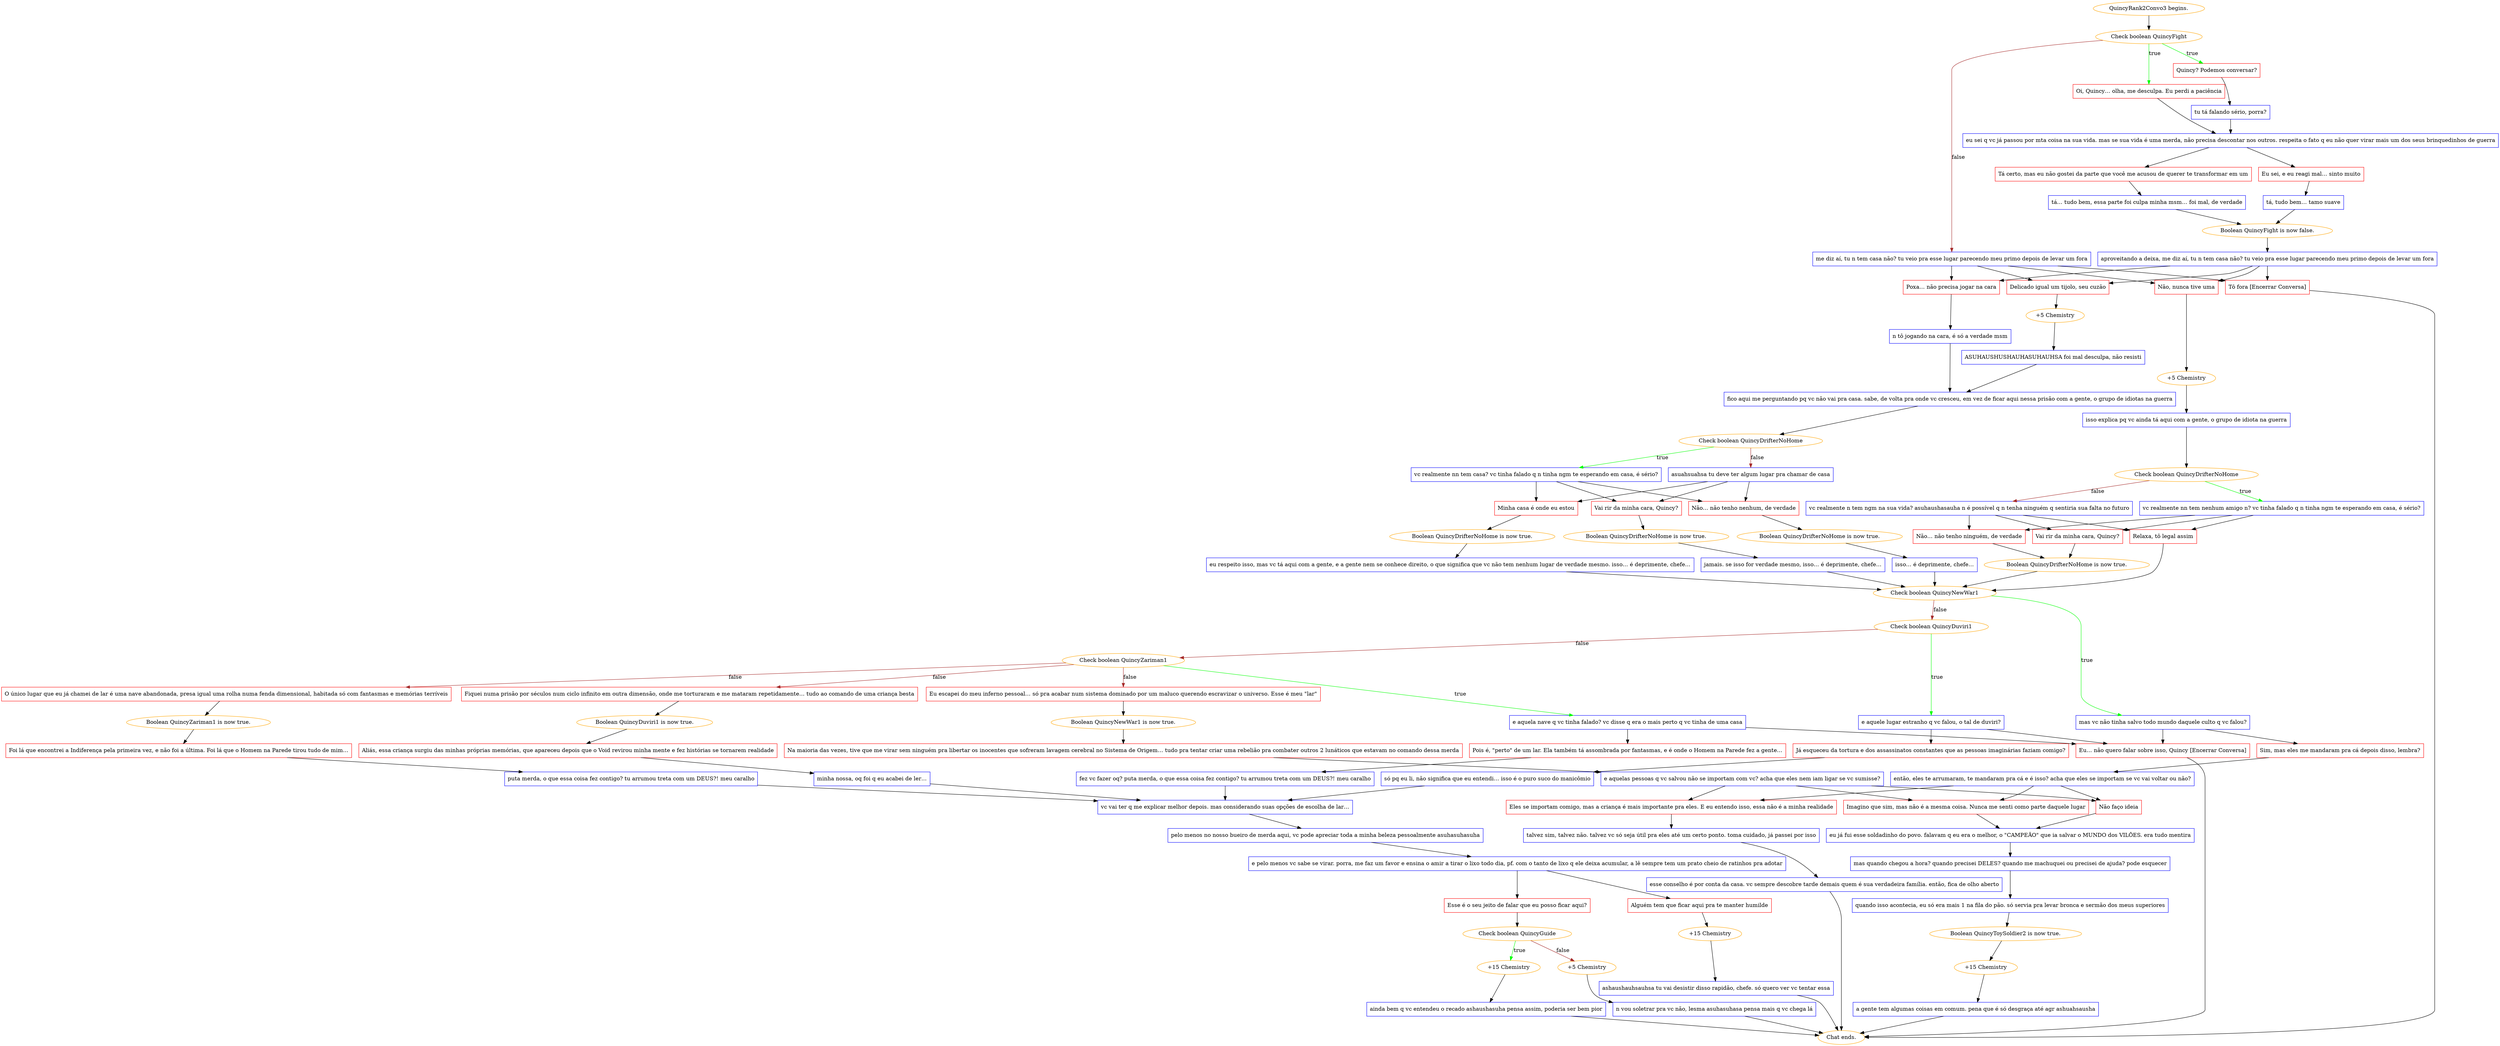 digraph {
	"QuincyRank2Convo3 begins." [color=orange];
		"QuincyRank2Convo3 begins." -> j1601702419;
	j1601702419 [label="Check boolean QuincyFight",color=orange];
		j1601702419 -> j1681877099 [label=true,color=green];
		j1601702419 -> j2352167716 [label=true,color=green];
		j1601702419 -> j2683670818 [label=false,color=brown];
	j1681877099 [label="Quincy? Podemos conversar?",shape=box,color=red];
		j1681877099 -> j3765297598;
	j2352167716 [label="Oi, Quincy… olha, me desculpa. Eu perdi a paciência",shape=box,color=red];
		j2352167716 -> j1499616147;
	j2683670818 [label="me diz aí, tu n tem casa não? tu veio pra esse lugar parecendo meu primo depois de levar um fora",shape=box,color=blue];
		j2683670818 -> j519952736;
		j2683670818 -> j214885001;
		j2683670818 -> j3488411697;
		j2683670818 -> j1847246295;
	j3765297598 [label="tu tá falando sério, porra?",shape=box,color=blue];
		j3765297598 -> j1499616147;
	j1499616147 [label="eu sei q vc já passou por mta coisa na sua vida. mas se sua vida é uma merda, não precisa descontar nos outros. respeita o fato q eu não quer virar mais um dos seus brinquedinhos de guerra",shape=box,color=blue];
		j1499616147 -> j1372262187;
		j1499616147 -> j1381284862;
	j519952736 [label="Não, nunca tive uma",shape=box,color=red];
		j519952736 -> j4091753533;
	j214885001 [label="Poxa… não precisa jogar na cara",shape=box,color=red];
		j214885001 -> j643966177;
	j3488411697 [label="Delicado igual um tijolo, seu cuzão",shape=box,color=red];
		j3488411697 -> j2290186470;
	j1847246295 [label="Tô fora [Encerrar Conversa]",shape=box,color=red];
		j1847246295 -> "Chat ends.";
	j1372262187 [label="Tá certo, mas eu não gostei da parte que você me acusou de querer te transformar em um",shape=box,color=red];
		j1372262187 -> j2646194989;
	j1381284862 [label="Eu sei, e eu reagi mal… sinto muito",shape=box,color=red];
		j1381284862 -> j2915365983;
	j4091753533 [label="+5 Chemistry",color=orange];
		j4091753533 -> j1991312621;
	j643966177 [label="n tô jogando na cara, é só a verdade msm",shape=box,color=blue];
		j643966177 -> j1957881872;
	j2290186470 [label="+5 Chemistry",color=orange];
		j2290186470 -> j1564678691;
	"Chat ends." [color=orange];
	j2646194989 [label="tá… tudo bem, essa parte foi culpa minha msm… foi mal, de verdade",shape=box,color=blue];
		j2646194989 -> j2230673096;
	j2915365983 [label="tá, tudo bem… tamo suave",shape=box,color=blue];
		j2915365983 -> j2230673096;
	j1991312621 [label="isso explica pq vc ainda tá aqui com a gente, o grupo de idiota na guerra",shape=box,color=blue];
		j1991312621 -> j4197026530;
	j1957881872 [label="fico aqui me perguntando pq vc não vai pra casa. sabe, de volta pra onde vc cresceu, em vez de ficar aqui nessa prisão com a gente, o grupo de idiotas na guerra",shape=box,color=blue];
		j1957881872 -> j1894094016;
	j1564678691 [label="ASUHAUSHUSHAUHASUHAUHSA foi mal desculpa, não resisti",shape=box,color=blue];
		j1564678691 -> j1957881872;
	j2230673096 [label="Boolean QuincyFight is now false.",color=orange];
		j2230673096 -> j839271425;
	j4197026530 [label="Check boolean QuincyDrifterNoHome",color=orange];
		j4197026530 -> j854425806 [label=true,color=green];
		j4197026530 -> j2729160862 [label=false,color=brown];
	j1894094016 [label="Check boolean QuincyDrifterNoHome",color=orange];
		j1894094016 -> j823548821 [label=true,color=green];
		j1894094016 -> j2669731162 [label=false,color=brown];
	j839271425 [label="aproveitando a deixa, me diz aí, tu n tem casa não? tu veio pra esse lugar parecendo meu primo depois de levar um fora",shape=box,color=blue];
		j839271425 -> j519952736;
		j839271425 -> j214885001;
		j839271425 -> j3488411697;
		j839271425 -> j1847246295;
	j854425806 [label="vc realmente nn tem nenhum amigo n? vc tinha falado q n tinha ngm te esperando em casa, é sério?",shape=box,color=blue];
		j854425806 -> j158312877;
		j854425806 -> j2493229393;
		j854425806 -> j2968213880;
	j2729160862 [label="vc realmente n tem ngm na sua vida? asuhaushasauha n é possível q n tenha ninguém q sentiria sua falta no futuro",shape=box,color=blue];
		j2729160862 -> j158312877;
		j2729160862 -> j2493229393;
		j2729160862 -> j2968213880;
	j823548821 [label="vc realmente nn tem casa? vc tinha falado q n tinha ngm te esperando em casa, é sério?",shape=box,color=blue];
		j823548821 -> j3461061956;
		j823548821 -> j3591517837;
		j823548821 -> j3837724795;
	j2669731162 [label="asuahsuahsa tu deve ter algum lugar pra chamar de casa",shape=box,color=blue];
		j2669731162 -> j3461061956;
		j2669731162 -> j3591517837;
		j2669731162 -> j3837724795;
	j158312877 [label="Não… não tenho ninguém, de verdade",shape=box,color=red];
		j158312877 -> j3282833082;
	j2493229393 [label="Vai rir da minha cara, Quincy?",shape=box,color=red];
		j2493229393 -> j3282833082;
	j2968213880 [label="Relaxa, tô legal assim",shape=box,color=red];
		j2968213880 -> j3757093126;
	j3461061956 [label="Não… não tenho nenhum, de verdade",shape=box,color=red];
		j3461061956 -> j566411274;
	j3591517837 [label="Vai rir da minha cara, Quincy?",shape=box,color=red];
		j3591517837 -> j776329059;
	j3837724795 [label="Minha casa é onde eu estou",shape=box,color=red];
		j3837724795 -> j3889489035;
	j3282833082 [label="Boolean QuincyDrifterNoHome is now true.",color=orange];
		j3282833082 -> j3757093126;
	j3757093126 [label="Check boolean QuincyNewWar1",color=orange];
		j3757093126 -> j4053933792 [label=true,color=green];
		j3757093126 -> j2045940686 [label=false,color=brown];
	j566411274 [label="Boolean QuincyDrifterNoHome is now true.",color=orange];
		j566411274 -> j465178419;
	j776329059 [label="Boolean QuincyDrifterNoHome is now true.",color=orange];
		j776329059 -> j3171736797;
	j3889489035 [label="Boolean QuincyDrifterNoHome is now true.",color=orange];
		j3889489035 -> j234519662;
	j4053933792 [label="mas vc não tinha salvo todo mundo daquele culto q vc falou?",shape=box,color=blue];
		j4053933792 -> j1033506653;
		j4053933792 -> j319976353;
	j2045940686 [label="Check boolean QuincyDuviri1",color=orange];
		j2045940686 -> j4279817261 [label=true,color=green];
		j2045940686 -> j931242892 [label=false,color=brown];
	j465178419 [label="isso… é deprimente, chefe…",shape=box,color=blue];
		j465178419 -> j3757093126;
	j3171736797 [label="jamais. se isso for verdade mesmo, isso… é deprimente, chefe…",shape=box,color=blue];
		j3171736797 -> j3757093126;
	j234519662 [label="eu respeito isso, mas vc tá aqui com a gente, e a gente nem se conhece direito, o que significa que vc não tem nenhum lugar de verdade mesmo. isso… é deprimente, chefe…",shape=box,color=blue];
		j234519662 -> j3757093126;
	j1033506653 [label="Sim, mas eles me mandaram pra cá depois disso, lembra?",shape=box,color=red];
		j1033506653 -> j1338022017;
	j319976353 [label="Eu… não quero falar sobre isso, Quincy [Encerrar Conversa]",shape=box,color=red];
		j319976353 -> "Chat ends.";
	j4279817261 [label="e aquele lugar estranho q vc falou, o tal de duviri?",shape=box,color=blue];
		j4279817261 -> j3788341644;
		j4279817261 -> j319976353;
	j931242892 [label="Check boolean QuincyZariman1",color=orange];
		j931242892 -> j3873718199 [label=true,color=green];
		j931242892 -> j700842428 [label=false,color=brown];
		j931242892 -> j2609276859 [label=false,color=brown];
		j931242892 -> j1385967457 [label=false,color=brown];
	j1338022017 [label="então, eles te arrumaram, te mandaram pra cá e é isso? acha que eles se importam se vc vai voltar ou não?",shape=box,color=blue];
		j1338022017 -> j2236493130;
		j1338022017 -> j1343635685;
		j1338022017 -> j1401777225;
	j3788341644 [label="Já esqueceu da tortura e dos assassinatos constantes que as pessoas imaginárias faziam comigo?",shape=box,color=red];
		j3788341644 -> j2483122118;
	j3873718199 [label="e aquela nave q vc tinha falado? vc disse q era o mais perto q vc tinha de uma casa",shape=box,color=blue];
		j3873718199 -> j1865540477;
		j3873718199 -> j319976353;
	j700842428 [label="Eu escapei do meu inferno pessoal… só pra acabar num sistema dominado por um maluco querendo escravizar o universo. Esse é meu \"lar\"",shape=box,color=red];
		j700842428 -> j3213751414;
	j2609276859 [label="O único lugar que eu já chamei de lar é uma nave abandonada, presa igual uma rolha numa fenda dimensional, habitada só com fantasmas e memórias terríveis",shape=box,color=red];
		j2609276859 -> j646685535;
	j1385967457 [label="Fiquei numa prisão por séculos num ciclo infinito em outra dimensão, onde me torturaram e me mataram repetidamente… tudo ao comando de uma criança besta",shape=box,color=red];
		j1385967457 -> j3191148545;
	j2236493130 [label="Não faço ideia",shape=box,color=red];
		j2236493130 -> j1889269903;
	j1343635685 [label="Imagino que sim, mas não é a mesma coisa. Nunca me senti como parte daquele lugar",shape=box,color=red];
		j1343635685 -> j1889269903;
	j1401777225 [label="Eles se importam comigo, mas a criança é mais importante pra eles. E eu entendo isso, essa não é a minha realidade",shape=box,color=red];
		j1401777225 -> j4264347981;
	j2483122118 [label="só pq eu li, não significa que eu entendi… isso é o puro suco do manicômio",shape=box,color=blue];
		j2483122118 -> j3399117029;
	j1865540477 [label="Pois é, \"perto\" de um lar. Ela também tá assombrada por fantasmas, e é onde o Homem na Parede fez a gente…",shape=box,color=red];
		j1865540477 -> j1588339536;
	j3213751414 [label="Boolean QuincyNewWar1 is now true.",color=orange];
		j3213751414 -> j1861175156;
	j646685535 [label="Boolean QuincyZariman1 is now true.",color=orange];
		j646685535 -> j3417478849;
	j3191148545 [label="Boolean QuincyDuviri1 is now true.",color=orange];
		j3191148545 -> j2443607064;
	j1889269903 [label="eu já fui esse soldadinho do povo. falavam q eu era o melhor, o \"CAMPEÃO\" que ia salvar o MUNDO dos VILÕES. era tudo mentira",shape=box,color=blue];
		j1889269903 -> j1133412596;
	j4264347981 [label="talvez sim, talvez não. talvez vc só seja útil pra eles até um certo ponto. toma cuidado, já passei por isso",shape=box,color=blue];
		j4264347981 -> j1855567676;
	j3399117029 [label="vc vai ter q me explicar melhor depois. mas considerando suas opções de escolha de lar…",shape=box,color=blue];
		j3399117029 -> j3564886183;
	j1588339536 [label="fez vc fazer oq? puta merda, o que essa coisa fez contigo? tu arrumou treta com um DEUS?! meu caralho",shape=box,color=blue];
		j1588339536 -> j3399117029;
	j1861175156 [label="Na maioria das vezes, tive que me virar sem ninguém pra libertar os inocentes que sofreram lavagem cerebral no Sistema de Origem… tudo pra tentar criar uma rebelião pra combater outros 2 lunáticos que estavam no comando dessa merda",shape=box,color=red];
		j1861175156 -> j821122149;
	j3417478849 [label="Foi lá que encontrei a Indiferença pela primeira vez, e não foi a última. Foi lá que o Homem na Parede tirou tudo de mim…",shape=box,color=red];
		j3417478849 -> j2273298174;
	j2443607064 [label="Aliás, essa criança surgiu das minhas próprias memórias, que apareceu depois que o Void revirou minha mente e fez histórias se tornarem realidade",shape=box,color=red];
		j2443607064 -> j315187323;
	j1133412596 [label="mas quando chegou a hora? quando precisei DELES? quando me machuquei ou precisei de ajuda? pode esquecer",shape=box,color=blue];
		j1133412596 -> j582906242;
	j1855567676 [label="esse conselho é por conta da casa. vc sempre descobre tarde demais quem é sua verdadeira família. então, fica de olho aberto",shape=box,color=blue];
		j1855567676 -> "Chat ends.";
	j3564886183 [label="pelo menos no nosso bueiro de merda aqui, vc pode apreciar toda a minha beleza pessoalmente asuhasuhasuha",shape=box,color=blue];
		j3564886183 -> j3979788854;
	j821122149 [label="e aquelas pessoas q vc salvou não se importam com vc? acha que eles nem iam ligar se vc sumisse?",shape=box,color=blue];
		j821122149 -> j2236493130;
		j821122149 -> j1343635685;
		j821122149 -> j1401777225;
	j2273298174 [label="puta merda, o que essa coisa fez contigo? tu arrumou treta com um DEUS?! meu caralho",shape=box,color=blue];
		j2273298174 -> j3399117029;
	j315187323 [label="minha nossa, oq foi q eu acabei de ler…",shape=box,color=blue];
		j315187323 -> j3399117029;
	j582906242 [label="quando isso acontecia, eu só era mais 1 na fila do pão. só servia pra levar bronca e sermão dos meus superiores",shape=box,color=blue];
		j582906242 -> j1558202554;
	j3979788854 [label="e pelo menos vc sabe se virar. porra, me faz um favor e ensina o amir a tirar o lixo todo dia, pf. com o tanto de lixo q ele deixa acumular, a lê sempre tem um prato cheio de ratinhos pra adotar",shape=box,color=blue];
		j3979788854 -> j1629254008;
		j3979788854 -> j1645744028;
	j1558202554 [label="Boolean QuincyToySoldier2 is now true.",color=orange];
		j1558202554 -> j959231453;
	j1629254008 [label="Esse é o seu jeito de falar que eu posso ficar aqui?",shape=box,color=red];
		j1629254008 -> j420825227;
	j1645744028 [label="Alguém tem que ficar aqui pra te manter humilde",shape=box,color=red];
		j1645744028 -> j3829161104;
	j959231453 [label="+15 Chemistry",color=orange];
		j959231453 -> j916860077;
	j420825227 [label="Check boolean QuincyGuide",color=orange];
		j420825227 -> j640892492 [label=true,color=green];
		j420825227 -> j3045569229 [label=false,color=brown];
	j3829161104 [label="+15 Chemistry",color=orange];
		j3829161104 -> j2607283585;
	j916860077 [label="a gente tem algumas coisas em comum. pena que é só desgraça até agr ashuahsausha",shape=box,color=blue];
		j916860077 -> "Chat ends.";
	j640892492 [label="+15 Chemistry",color=orange];
		j640892492 -> j3397685705;
	j3045569229 [label="+5 Chemistry",color=orange];
		j3045569229 -> j406517104;
	j2607283585 [label="ashaushauhsauhsa tu vai desistir disso rapidão, chefe. só quero ver vc tentar essa",shape=box,color=blue];
		j2607283585 -> "Chat ends.";
	j3397685705 [label="ainda bem q vc entendeu o recado ashaushasuha pensa assim, poderia ser bem pior",shape=box,color=blue];
		j3397685705 -> "Chat ends.";
	j406517104 [label="n vou soletrar pra vc não, lesma asuhasuhasa pensa mais q vc chega lá",shape=box,color=blue];
		j406517104 -> "Chat ends.";
}